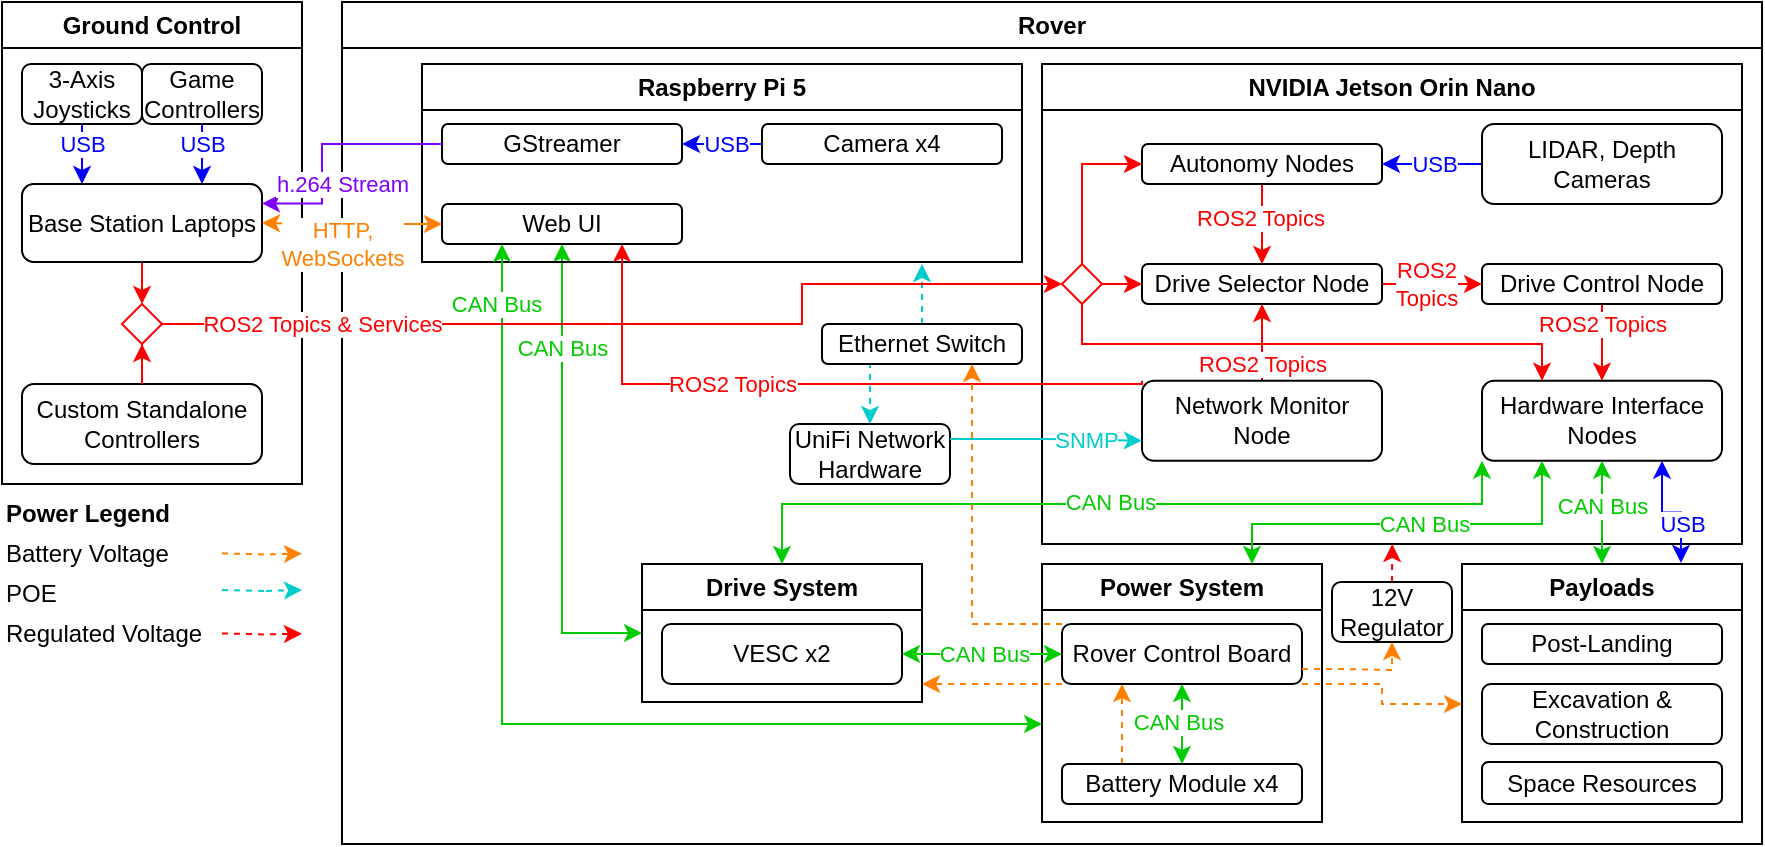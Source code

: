 <mxfile version="24.4.8" type="device">
  <diagram name="Page-1" id="TC3R0uA4zzpcYG8T6P_T">
    <mxGraphModel dx="1858" dy="1235" grid="1" gridSize="10" guides="1" tooltips="1" connect="1" arrows="1" fold="1" page="1" pageScale="1" pageWidth="1169" pageHeight="827" math="0" shadow="0">
      <root>
        <mxCell id="0" />
        <mxCell id="1" parent="0" />
        <mxCell id="zTcakoMdMPtZfQ8SbaZs-22" value="Rover" style="swimlane;whiteSpace=wrap;html=1;" parent="1" vertex="1">
          <mxGeometry x="180" y="10" width="710" height="421" as="geometry" />
        </mxCell>
        <mxCell id="zvgcgGvBKiaKMt995VTI-9" style="edgeStyle=orthogonalEdgeStyle;rounded=0;orthogonalLoop=1;jettySize=auto;html=1;exitX=0;exitY=0.5;exitDx=0;exitDy=0;entryX=0.5;entryY=1;entryDx=0;entryDy=0;strokeColor=#00CC00;align=center;verticalAlign=middle;fontFamily=Helvetica;fontSize=11;fontColor=default;labelBackgroundColor=default;endArrow=classic;startArrow=classic;startFill=1;" parent="zTcakoMdMPtZfQ8SbaZs-22" source="zTcakoMdMPtZfQ8SbaZs-34" target="zTcakoMdMPtZfQ8SbaZs-85" edge="1">
          <mxGeometry relative="1" as="geometry" />
        </mxCell>
        <mxCell id="zvgcgGvBKiaKMt995VTI-15" value="CAN Bus" style="edgeLabel;html=1;align=center;verticalAlign=middle;resizable=0;points=[];fontFamily=Helvetica;fontSize=11;fontColor=#00CC00;labelBackgroundColor=default;" parent="zvgcgGvBKiaKMt995VTI-9" vertex="1" connectable="0">
          <mxGeometry x="-0.029" y="1" relative="1" as="geometry">
            <mxPoint x="1" y="-69" as="offset" />
          </mxGeometry>
        </mxCell>
        <mxCell id="zTcakoMdMPtZfQ8SbaZs-34" value="Drive System" style="swimlane;whiteSpace=wrap;html=1;" parent="zTcakoMdMPtZfQ8SbaZs-22" vertex="1">
          <mxGeometry x="150" y="281" width="140" height="69" as="geometry" />
        </mxCell>
        <mxCell id="zTcakoMdMPtZfQ8SbaZs-35" value="VESC x2" style="rounded=1;whiteSpace=wrap;html=1;" parent="zTcakoMdMPtZfQ8SbaZs-34" vertex="1">
          <mxGeometry x="10" y="30" width="120" height="30" as="geometry" />
        </mxCell>
        <mxCell id="zTcakoMdMPtZfQ8SbaZs-11" value="NVIDIA Jetson Orin Nano" style="swimlane;whiteSpace=wrap;html=1;" parent="zTcakoMdMPtZfQ8SbaZs-22" vertex="1">
          <mxGeometry x="350" y="31" width="350" height="240" as="geometry" />
        </mxCell>
        <mxCell id="zTcakoMdMPtZfQ8SbaZs-61" value="Hardware Interface Nodes" style="rounded=1;whiteSpace=wrap;html=1;" parent="zTcakoMdMPtZfQ8SbaZs-11" vertex="1">
          <mxGeometry x="220" y="158.35" width="120" height="40" as="geometry" />
        </mxCell>
        <mxCell id="zTcakoMdMPtZfQ8SbaZs-66" style="edgeStyle=orthogonalEdgeStyle;rounded=0;orthogonalLoop=1;jettySize=auto;html=1;exitX=0.5;exitY=1;exitDx=0;exitDy=0;entryX=0.5;entryY=0;entryDx=0;entryDy=0;strokeColor=#FF0000;" parent="zTcakoMdMPtZfQ8SbaZs-11" source="zTcakoMdMPtZfQ8SbaZs-63" target="zTcakoMdMPtZfQ8SbaZs-61" edge="1">
          <mxGeometry relative="1" as="geometry" />
        </mxCell>
        <mxCell id="zTcakoMdMPtZfQ8SbaZs-67" value="ROS2 Topics" style="edgeLabel;html=1;align=center;verticalAlign=middle;resizable=0;points=[];fontColor=#FF0000;" parent="zTcakoMdMPtZfQ8SbaZs-66" vertex="1" connectable="0">
          <mxGeometry x="-0.227" y="-1" relative="1" as="geometry">
            <mxPoint x="1" y="-5" as="offset" />
          </mxGeometry>
        </mxCell>
        <mxCell id="zTcakoMdMPtZfQ8SbaZs-63" value="Drive Control Node" style="rounded=1;whiteSpace=wrap;html=1;" parent="zTcakoMdMPtZfQ8SbaZs-11" vertex="1">
          <mxGeometry x="220" y="100" width="120" height="20" as="geometry" />
        </mxCell>
        <mxCell id="zTcakoMdMPtZfQ8SbaZs-83" style="edgeStyle=orthogonalEdgeStyle;rounded=0;orthogonalLoop=1;jettySize=auto;html=1;strokeColor=#FF0000;" parent="zTcakoMdMPtZfQ8SbaZs-11" source="zTcakoMdMPtZfQ8SbaZs-65" target="zTcakoMdMPtZfQ8SbaZs-63" edge="1">
          <mxGeometry relative="1" as="geometry" />
        </mxCell>
        <mxCell id="zTcakoMdMPtZfQ8SbaZs-84" value="ROS2&lt;div&gt;Topics&lt;/div&gt;" style="edgeLabel;html=1;align=center;verticalAlign=middle;resizable=0;points=[];fontColor=#FF0000;" parent="zTcakoMdMPtZfQ8SbaZs-83" vertex="1" connectable="0">
          <mxGeometry relative="1" as="geometry">
            <mxPoint x="-3" as="offset" />
          </mxGeometry>
        </mxCell>
        <mxCell id="zTcakoMdMPtZfQ8SbaZs-65" value="Drive Selector Node" style="rounded=1;whiteSpace=wrap;html=1;" parent="zTcakoMdMPtZfQ8SbaZs-11" vertex="1">
          <mxGeometry x="50" y="100" width="120" height="20" as="geometry" />
        </mxCell>
        <mxCell id="zTcakoMdMPtZfQ8SbaZs-70" style="edgeStyle=orthogonalEdgeStyle;rounded=0;orthogonalLoop=1;jettySize=auto;html=1;exitX=0.5;exitY=0;exitDx=0;exitDy=0;entryX=0.5;entryY=1;entryDx=0;entryDy=0;strokeColor=#FF0000;" parent="zTcakoMdMPtZfQ8SbaZs-11" source="zTcakoMdMPtZfQ8SbaZs-69" target="zTcakoMdMPtZfQ8SbaZs-65" edge="1">
          <mxGeometry relative="1" as="geometry" />
        </mxCell>
        <mxCell id="zTcakoMdMPtZfQ8SbaZs-73" value="ROS2 Topics" style="edgeLabel;html=1;align=center;verticalAlign=middle;resizable=0;points=[];fontColor=#FF0000;" parent="zTcakoMdMPtZfQ8SbaZs-70" vertex="1" connectable="0">
          <mxGeometry x="-0.151" relative="1" as="geometry">
            <mxPoint y="8" as="offset" />
          </mxGeometry>
        </mxCell>
        <mxCell id="zTcakoMdMPtZfQ8SbaZs-69" value="Network Monitor Node" style="rounded=1;whiteSpace=wrap;html=1;" parent="zTcakoMdMPtZfQ8SbaZs-11" vertex="1">
          <mxGeometry x="50" y="158.35" width="120" height="40" as="geometry" />
        </mxCell>
        <mxCell id="zTcakoMdMPtZfQ8SbaZs-94" style="edgeStyle=orthogonalEdgeStyle;rounded=0;orthogonalLoop=1;jettySize=auto;html=1;exitX=0.5;exitY=1;exitDx=0;exitDy=0;entryX=0.5;entryY=0;entryDx=0;entryDy=0;strokeColor=#FF0000;" parent="zTcakoMdMPtZfQ8SbaZs-11" source="zTcakoMdMPtZfQ8SbaZs-93" target="zTcakoMdMPtZfQ8SbaZs-65" edge="1">
          <mxGeometry relative="1" as="geometry" />
        </mxCell>
        <mxCell id="zTcakoMdMPtZfQ8SbaZs-95" value="ROS2 Topics" style="edgeLabel;html=1;align=center;verticalAlign=middle;resizable=0;points=[];fontColor=#FF0000;" parent="zTcakoMdMPtZfQ8SbaZs-94" vertex="1" connectable="0">
          <mxGeometry x="-0.147" y="-1" relative="1" as="geometry">
            <mxPoint as="offset" />
          </mxGeometry>
        </mxCell>
        <mxCell id="zTcakoMdMPtZfQ8SbaZs-93" value="Autonomy Nodes" style="rounded=1;whiteSpace=wrap;html=1;" parent="zTcakoMdMPtZfQ8SbaZs-11" vertex="1">
          <mxGeometry x="50" y="40" width="120" height="20" as="geometry" />
        </mxCell>
        <mxCell id="zTcakoMdMPtZfQ8SbaZs-118" style="edgeStyle=orthogonalEdgeStyle;rounded=0;orthogonalLoop=1;jettySize=auto;html=1;entryX=1;entryY=0.5;entryDx=0;entryDy=0;strokeColor=#0000FF;" parent="zTcakoMdMPtZfQ8SbaZs-11" source="zTcakoMdMPtZfQ8SbaZs-117" target="zTcakoMdMPtZfQ8SbaZs-93" edge="1">
          <mxGeometry relative="1" as="geometry" />
        </mxCell>
        <mxCell id="zTcakoMdMPtZfQ8SbaZs-119" value="USB" style="edgeLabel;html=1;align=center;verticalAlign=middle;resizable=0;points=[];fontColor=#0000FF;" parent="zTcakoMdMPtZfQ8SbaZs-118" vertex="1" connectable="0">
          <mxGeometry x="-0.03" relative="1" as="geometry">
            <mxPoint as="offset" />
          </mxGeometry>
        </mxCell>
        <mxCell id="zTcakoMdMPtZfQ8SbaZs-117" value="LIDAR, Depth Cameras" style="rounded=1;whiteSpace=wrap;html=1;" parent="zTcakoMdMPtZfQ8SbaZs-11" vertex="1">
          <mxGeometry x="220" y="30" width="120" height="40" as="geometry" />
        </mxCell>
        <mxCell id="zTcakoMdMPtZfQ8SbaZs-121" style="edgeStyle=orthogonalEdgeStyle;rounded=0;orthogonalLoop=1;jettySize=auto;html=1;exitX=0.5;exitY=0;exitDx=0;exitDy=0;entryX=0;entryY=0.5;entryDx=0;entryDy=0;strokeColor=#FF0000;" parent="zTcakoMdMPtZfQ8SbaZs-11" source="zTcakoMdMPtZfQ8SbaZs-120" target="zTcakoMdMPtZfQ8SbaZs-93" edge="1">
          <mxGeometry relative="1" as="geometry" />
        </mxCell>
        <mxCell id="zTcakoMdMPtZfQ8SbaZs-123" style="edgeStyle=orthogonalEdgeStyle;rounded=0;orthogonalLoop=1;jettySize=auto;html=1;exitX=1;exitY=0.5;exitDx=0;exitDy=0;entryX=0;entryY=0.5;entryDx=0;entryDy=0;strokeColor=#FF0000;" parent="zTcakoMdMPtZfQ8SbaZs-11" source="zTcakoMdMPtZfQ8SbaZs-120" target="zTcakoMdMPtZfQ8SbaZs-65" edge="1">
          <mxGeometry relative="1" as="geometry" />
        </mxCell>
        <mxCell id="zTcakoMdMPtZfQ8SbaZs-124" style="edgeStyle=orthogonalEdgeStyle;rounded=0;orthogonalLoop=1;jettySize=auto;html=1;exitX=0.5;exitY=1;exitDx=0;exitDy=0;entryX=0.25;entryY=0;entryDx=0;entryDy=0;strokeColor=#FF0000;" parent="zTcakoMdMPtZfQ8SbaZs-11" source="zTcakoMdMPtZfQ8SbaZs-120" target="zTcakoMdMPtZfQ8SbaZs-61" edge="1">
          <mxGeometry relative="1" as="geometry">
            <Array as="points">
              <mxPoint x="20" y="140" />
              <mxPoint x="250" y="140" />
            </Array>
          </mxGeometry>
        </mxCell>
        <mxCell id="zTcakoMdMPtZfQ8SbaZs-120" value="" style="rhombus;whiteSpace=wrap;html=1;strokeColor=#FF0000;" parent="zTcakoMdMPtZfQ8SbaZs-11" vertex="1">
          <mxGeometry x="10" y="100" width="20" height="20" as="geometry" />
        </mxCell>
        <mxCell id="zTcakoMdMPtZfQ8SbaZs-13" value="Raspberry Pi 5" style="swimlane;whiteSpace=wrap;html=1;" parent="zTcakoMdMPtZfQ8SbaZs-22" vertex="1">
          <mxGeometry x="40" y="31" width="300" height="99" as="geometry" />
        </mxCell>
        <mxCell id="zTcakoMdMPtZfQ8SbaZs-44" value="GStreamer" style="rounded=1;whiteSpace=wrap;html=1;" parent="zTcakoMdMPtZfQ8SbaZs-13" vertex="1">
          <mxGeometry x="10" y="30" width="120" height="20" as="geometry" />
        </mxCell>
        <mxCell id="zTcakoMdMPtZfQ8SbaZs-46" style="edgeStyle=orthogonalEdgeStyle;rounded=0;orthogonalLoop=1;jettySize=auto;html=1;strokeColor=#0000FF;" parent="zTcakoMdMPtZfQ8SbaZs-13" source="zTcakoMdMPtZfQ8SbaZs-45" target="zTcakoMdMPtZfQ8SbaZs-44" edge="1">
          <mxGeometry relative="1" as="geometry">
            <Array as="points" />
          </mxGeometry>
        </mxCell>
        <mxCell id="zTcakoMdMPtZfQ8SbaZs-47" value="USB" style="edgeLabel;html=1;align=center;verticalAlign=middle;resizable=0;points=[];fontColor=#0000FF;" parent="zTcakoMdMPtZfQ8SbaZs-46" vertex="1" connectable="0">
          <mxGeometry x="-0.156" y="-1" relative="1" as="geometry">
            <mxPoint x="-1" y="1" as="offset" />
          </mxGeometry>
        </mxCell>
        <mxCell id="zTcakoMdMPtZfQ8SbaZs-45" value="Camera x4" style="rounded=1;whiteSpace=wrap;html=1;" parent="zTcakoMdMPtZfQ8SbaZs-13" vertex="1">
          <mxGeometry x="170" y="30" width="120" height="20" as="geometry" />
        </mxCell>
        <mxCell id="zTcakoMdMPtZfQ8SbaZs-85" value="Web UI" style="rounded=1;whiteSpace=wrap;html=1;" parent="zTcakoMdMPtZfQ8SbaZs-13" vertex="1">
          <mxGeometry x="10" y="70" width="120" height="20" as="geometry" />
        </mxCell>
        <mxCell id="zTcakoMdMPtZfQ8SbaZs-75" value="UniFi Network Hardware" style="rounded=1;whiteSpace=wrap;html=1;" parent="zTcakoMdMPtZfQ8SbaZs-22" vertex="1">
          <mxGeometry x="224" y="211" width="80" height="30" as="geometry" />
        </mxCell>
        <mxCell id="zTcakoMdMPtZfQ8SbaZs-76" style="edgeStyle=orthogonalEdgeStyle;rounded=0;orthogonalLoop=1;jettySize=auto;html=1;exitX=1;exitY=0.25;exitDx=0;exitDy=0;entryX=0;entryY=0.75;entryDx=0;entryDy=0;strokeColor=#00CCCC;" parent="zTcakoMdMPtZfQ8SbaZs-22" source="zTcakoMdMPtZfQ8SbaZs-75" target="zTcakoMdMPtZfQ8SbaZs-69" edge="1">
          <mxGeometry relative="1" as="geometry" />
        </mxCell>
        <mxCell id="zTcakoMdMPtZfQ8SbaZs-77" value="SNMP" style="edgeLabel;html=1;align=center;verticalAlign=middle;resizable=0;points=[];fontColor=#00CCCC;" parent="zTcakoMdMPtZfQ8SbaZs-76" vertex="1" connectable="0">
          <mxGeometry x="0.038" y="1" relative="1" as="geometry">
            <mxPoint x="18" as="offset" />
          </mxGeometry>
        </mxCell>
        <mxCell id="zTcakoMdMPtZfQ8SbaZs-41" style="edgeStyle=orthogonalEdgeStyle;rounded=0;orthogonalLoop=1;jettySize=auto;html=1;entryX=0.5;entryY=0;entryDx=0;entryDy=0;startArrow=classic;startFill=1;strokeColor=#00CC00;exitX=0;exitY=1;exitDx=0;exitDy=0;" parent="zTcakoMdMPtZfQ8SbaZs-22" source="zTcakoMdMPtZfQ8SbaZs-61" target="zTcakoMdMPtZfQ8SbaZs-34" edge="1">
          <mxGeometry relative="1" as="geometry">
            <mxPoint x="570" y="231" as="sourcePoint" />
            <Array as="points">
              <mxPoint x="570" y="251" />
              <mxPoint x="220" y="251" />
            </Array>
          </mxGeometry>
        </mxCell>
        <mxCell id="zTcakoMdMPtZfQ8SbaZs-42" value="CAN Bus" style="edgeLabel;html=1;align=center;verticalAlign=middle;resizable=0;points=[];fontColor=#00CC00;" parent="zTcakoMdMPtZfQ8SbaZs-41" vertex="1" connectable="0">
          <mxGeometry x="-0.021" y="2" relative="1" as="geometry">
            <mxPoint x="-11" y="-3" as="offset" />
          </mxGeometry>
        </mxCell>
        <mxCell id="zTcakoMdMPtZfQ8SbaZs-25" value="Power System" style="swimlane;whiteSpace=wrap;html=1;" parent="zTcakoMdMPtZfQ8SbaZs-22" vertex="1">
          <mxGeometry x="350" y="281" width="140" height="129" as="geometry" />
        </mxCell>
        <mxCell id="zTcakoMdMPtZfQ8SbaZs-1" value="Rover Control Board" style="rounded=1;whiteSpace=wrap;html=1;" parent="zTcakoMdMPtZfQ8SbaZs-25" vertex="1">
          <mxGeometry x="10" y="30" width="120" height="30" as="geometry" />
        </mxCell>
        <mxCell id="zTcakoMdMPtZfQ8SbaZs-15" style="edgeStyle=orthogonalEdgeStyle;rounded=0;orthogonalLoop=1;jettySize=auto;html=1;startArrow=classic;startFill=1;entryX=0.5;entryY=1;entryDx=0;entryDy=0;exitX=0.5;exitY=0;exitDx=0;exitDy=0;strokeColor=#00CC00;" parent="zTcakoMdMPtZfQ8SbaZs-25" source="zTcakoMdMPtZfQ8SbaZs-14" target="zTcakoMdMPtZfQ8SbaZs-1" edge="1">
          <mxGeometry relative="1" as="geometry">
            <mxPoint y="98.9" as="sourcePoint" />
            <mxPoint x="57" y="49" as="targetPoint" />
          </mxGeometry>
        </mxCell>
        <mxCell id="zTcakoMdMPtZfQ8SbaZs-16" value="CAN Bus" style="edgeLabel;html=1;align=center;verticalAlign=middle;resizable=0;points=[];fontColor=#00CC00;" parent="zTcakoMdMPtZfQ8SbaZs-15" vertex="1" connectable="0">
          <mxGeometry x="-0.021" y="2" relative="1" as="geometry">
            <mxPoint y="-2" as="offset" />
          </mxGeometry>
        </mxCell>
        <mxCell id="UXwV71u_YCG5whgr9GRx-1" style="edgeStyle=orthogonalEdgeStyle;rounded=0;orthogonalLoop=1;jettySize=auto;html=1;exitX=0.25;exitY=0;exitDx=0;exitDy=0;entryX=0.25;entryY=1;entryDx=0;entryDy=0;strokeColor=#FF8000;dashed=1;" parent="zTcakoMdMPtZfQ8SbaZs-25" source="zTcakoMdMPtZfQ8SbaZs-14" target="zTcakoMdMPtZfQ8SbaZs-1" edge="1">
          <mxGeometry relative="1" as="geometry" />
        </mxCell>
        <mxCell id="zTcakoMdMPtZfQ8SbaZs-14" value="Battery Module x4" style="rounded=1;whiteSpace=wrap;html=1;" parent="zTcakoMdMPtZfQ8SbaZs-25" vertex="1">
          <mxGeometry x="10" y="100" width="120" height="20" as="geometry" />
        </mxCell>
        <mxCell id="zTcakoMdMPtZfQ8SbaZs-80" style="edgeStyle=orthogonalEdgeStyle;rounded=0;orthogonalLoop=1;jettySize=auto;html=1;exitX=1;exitY=0.5;exitDx=0;exitDy=0;entryX=0;entryY=0.5;entryDx=0;entryDy=0;startArrow=classic;startFill=1;strokeColor=#00CC00;" parent="zTcakoMdMPtZfQ8SbaZs-22" source="zTcakoMdMPtZfQ8SbaZs-35" target="zTcakoMdMPtZfQ8SbaZs-1" edge="1">
          <mxGeometry relative="1" as="geometry" />
        </mxCell>
        <mxCell id="zTcakoMdMPtZfQ8SbaZs-81" value="CAN Bus" style="edgeLabel;html=1;align=center;verticalAlign=middle;resizable=0;points=[];fontColor=#00CC00;" parent="zTcakoMdMPtZfQ8SbaZs-80" vertex="1" connectable="0">
          <mxGeometry x="0.058" relative="1" as="geometry">
            <mxPoint x="-2" as="offset" />
          </mxGeometry>
        </mxCell>
        <mxCell id="zTcakoMdMPtZfQ8SbaZs-29" style="edgeStyle=orthogonalEdgeStyle;rounded=0;orthogonalLoop=1;jettySize=auto;html=1;exitX=0.75;exitY=0;exitDx=0;exitDy=0;entryX=0.25;entryY=1;entryDx=0;entryDy=0;startArrow=classic;startFill=1;strokeColor=#00CC00;" parent="zTcakoMdMPtZfQ8SbaZs-22" source="zTcakoMdMPtZfQ8SbaZs-25" target="zTcakoMdMPtZfQ8SbaZs-61" edge="1">
          <mxGeometry relative="1" as="geometry">
            <mxPoint x="-34.07" y="391" as="sourcePoint" />
            <Array as="points">
              <mxPoint x="455" y="261" />
              <mxPoint x="600" y="261" />
            </Array>
          </mxGeometry>
        </mxCell>
        <mxCell id="zvgcgGvBKiaKMt995VTI-10" value="CAN Bus" style="edgeLabel;html=1;align=center;verticalAlign=middle;resizable=0;points=[];fontFamily=Helvetica;fontSize=11;fontColor=#00CC00;labelBackgroundColor=default;" parent="zTcakoMdMPtZfQ8SbaZs-29" vertex="1" connectable="0">
          <mxGeometry x="0.072" relative="1" as="geometry">
            <mxPoint as="offset" />
          </mxGeometry>
        </mxCell>
        <mxCell id="zTcakoMdMPtZfQ8SbaZs-106" style="edgeStyle=orthogonalEdgeStyle;rounded=0;orthogonalLoop=1;jettySize=auto;html=1;exitX=0;exitY=0;exitDx=0;exitDy=0;entryX=0.75;entryY=1;entryDx=0;entryDy=0;strokeColor=#FF0000;" parent="zTcakoMdMPtZfQ8SbaZs-22" source="zTcakoMdMPtZfQ8SbaZs-69" target="zTcakoMdMPtZfQ8SbaZs-85" edge="1">
          <mxGeometry relative="1" as="geometry">
            <Array as="points">
              <mxPoint x="400" y="191" />
              <mxPoint x="140" y="191" />
            </Array>
          </mxGeometry>
        </mxCell>
        <mxCell id="zTcakoMdMPtZfQ8SbaZs-107" value="ROS2 Topics" style="edgeLabel;html=1;align=center;verticalAlign=middle;resizable=0;points=[];fontColor=#FF0000;" parent="zTcakoMdMPtZfQ8SbaZs-106" vertex="1" connectable="0">
          <mxGeometry x="-0.211" y="1" relative="1" as="geometry">
            <mxPoint x="-76" y="-1" as="offset" />
          </mxGeometry>
        </mxCell>
        <mxCell id="zvgcgGvBKiaKMt995VTI-5" value="Payloads" style="swimlane;whiteSpace=wrap;html=1;" parent="zTcakoMdMPtZfQ8SbaZs-22" vertex="1">
          <mxGeometry x="560" y="281" width="140" height="129" as="geometry" />
        </mxCell>
        <mxCell id="zvgcgGvBKiaKMt995VTI-11" value="Post-Landing" style="rounded=1;whiteSpace=wrap;html=1;" parent="zvgcgGvBKiaKMt995VTI-5" vertex="1">
          <mxGeometry x="10" y="30" width="120" height="20" as="geometry" />
        </mxCell>
        <mxCell id="zvgcgGvBKiaKMt995VTI-12" value="Excavation &amp;amp; Construction" style="rounded=1;whiteSpace=wrap;html=1;" parent="zvgcgGvBKiaKMt995VTI-5" vertex="1">
          <mxGeometry x="10" y="60" width="120" height="30" as="geometry" />
        </mxCell>
        <mxCell id="zvgcgGvBKiaKMt995VTI-6" value="Space Resources" style="rounded=1;whiteSpace=wrap;html=1;" parent="zvgcgGvBKiaKMt995VTI-5" vertex="1">
          <mxGeometry x="10" y="99" width="120" height="21" as="geometry" />
        </mxCell>
        <mxCell id="zTcakoMdMPtZfQ8SbaZs-113" style="edgeStyle=orthogonalEdgeStyle;rounded=0;orthogonalLoop=1;jettySize=auto;html=1;exitX=0.5;exitY=1;exitDx=0;exitDy=0;entryX=0.5;entryY=0;entryDx=0;entryDy=0;startArrow=classic;startFill=1;strokeColor=#00CC00;" parent="zTcakoMdMPtZfQ8SbaZs-22" source="zTcakoMdMPtZfQ8SbaZs-61" target="zvgcgGvBKiaKMt995VTI-5" edge="1">
          <mxGeometry relative="1" as="geometry">
            <mxPoint x="790" y="341" as="targetPoint" />
          </mxGeometry>
        </mxCell>
        <mxCell id="zTcakoMdMPtZfQ8SbaZs-114" value="CAN Bus" style="edgeLabel;html=1;align=center;verticalAlign=middle;resizable=0;points=[];fontColor=#00CC00;" parent="zTcakoMdMPtZfQ8SbaZs-113" vertex="1" connectable="0">
          <mxGeometry x="-0.183" y="-1" relative="1" as="geometry">
            <mxPoint x="1" y="1" as="offset" />
          </mxGeometry>
        </mxCell>
        <mxCell id="zvgcgGvBKiaKMt995VTI-8" style="edgeStyle=orthogonalEdgeStyle;rounded=0;orthogonalLoop=1;jettySize=auto;html=1;exitX=0.25;exitY=1;exitDx=0;exitDy=0;strokeColor=#00CC00;align=center;verticalAlign=middle;fontFamily=Helvetica;fontSize=11;fontColor=default;labelBackgroundColor=default;endArrow=classic;startArrow=classic;startFill=1;" parent="zTcakoMdMPtZfQ8SbaZs-22" source="zTcakoMdMPtZfQ8SbaZs-85" edge="1">
          <mxGeometry relative="1" as="geometry">
            <mxPoint x="350" y="361" as="targetPoint" />
            <Array as="points">
              <mxPoint x="80" y="361" />
            </Array>
          </mxGeometry>
        </mxCell>
        <mxCell id="zvgcgGvBKiaKMt995VTI-14" value="CAN Bus" style="edgeLabel;html=1;align=center;verticalAlign=middle;resizable=0;points=[];fontFamily=Helvetica;fontSize=11;fontColor=#00CC00;labelBackgroundColor=default;" parent="zvgcgGvBKiaKMt995VTI-8" vertex="1" connectable="0">
          <mxGeometry x="0.435" y="-1" relative="1" as="geometry">
            <mxPoint x="-129" y="-211" as="offset" />
          </mxGeometry>
        </mxCell>
        <mxCell id="zvgcgGvBKiaKMt995VTI-18" style="edgeStyle=orthogonalEdgeStyle;rounded=0;orthogonalLoop=1;jettySize=auto;html=1;exitX=0;exitY=1;exitDx=0;exitDy=0;strokeColor=#FF8000;align=center;verticalAlign=middle;fontFamily=Helvetica;fontSize=11;fontColor=default;labelBackgroundColor=default;endArrow=classic;dashed=1;" parent="zTcakoMdMPtZfQ8SbaZs-22" source="zTcakoMdMPtZfQ8SbaZs-1" edge="1">
          <mxGeometry relative="1" as="geometry">
            <Array as="points">
              <mxPoint x="320" y="341" />
              <mxPoint x="320" y="341" />
            </Array>
            <mxPoint x="290" y="341" as="targetPoint" />
          </mxGeometry>
        </mxCell>
        <mxCell id="zvgcgGvBKiaKMt995VTI-20" style="edgeStyle=orthogonalEdgeStyle;rounded=0;orthogonalLoop=1;jettySize=auto;html=1;exitX=1;exitY=1;exitDx=0;exitDy=0;strokeColor=#FF8000;align=center;verticalAlign=middle;fontFamily=Helvetica;fontSize=11;fontColor=default;labelBackgroundColor=default;endArrow=classic;dashed=1;" parent="zTcakoMdMPtZfQ8SbaZs-22" source="zTcakoMdMPtZfQ8SbaZs-1" edge="1">
          <mxGeometry relative="1" as="geometry">
            <mxPoint x="560" y="351" as="targetPoint" />
            <Array as="points">
              <mxPoint x="520" y="341" />
              <mxPoint x="520" y="351" />
            </Array>
          </mxGeometry>
        </mxCell>
        <mxCell id="zTcakoMdMPtZfQ8SbaZs-115" style="edgeStyle=orthogonalEdgeStyle;rounded=0;orthogonalLoop=1;jettySize=auto;html=1;startArrow=classic;startFill=1;exitX=0.75;exitY=1;exitDx=0;exitDy=0;strokeColor=#0000FF;entryX=0.782;entryY=-0.004;entryDx=0;entryDy=0;entryPerimeter=0;" parent="zTcakoMdMPtZfQ8SbaZs-22" source="zTcakoMdMPtZfQ8SbaZs-61" target="zvgcgGvBKiaKMt995VTI-5" edge="1">
          <mxGeometry relative="1" as="geometry">
            <mxPoint x="507.24" y="391" as="sourcePoint" />
            <mxPoint x="560" y="311" as="targetPoint" />
          </mxGeometry>
        </mxCell>
        <mxCell id="zTcakoMdMPtZfQ8SbaZs-116" value="USB" style="edgeLabel;html=1;align=center;verticalAlign=middle;resizable=0;points=[];fontColor=#0000FF;" parent="zTcakoMdMPtZfQ8SbaZs-115" vertex="1" connectable="0">
          <mxGeometry x="0.228" relative="1" as="geometry">
            <mxPoint y="4" as="offset" />
          </mxGeometry>
        </mxCell>
        <mxCell id="UXwV71u_YCG5whgr9GRx-4" style="edgeStyle=orthogonalEdgeStyle;rounded=0;orthogonalLoop=1;jettySize=auto;html=1;exitX=0.5;exitY=0;exitDx=0;exitDy=0;strokeColor=#00CCCC;dashed=1;" parent="zTcakoMdMPtZfQ8SbaZs-22" source="UXwV71u_YCG5whgr9GRx-3" edge="1">
          <mxGeometry relative="1" as="geometry">
            <mxPoint x="290" y="131" as="targetPoint" />
          </mxGeometry>
        </mxCell>
        <mxCell id="_112tOnurPFSXQd6tCSm-14" style="edgeStyle=orthogonalEdgeStyle;rounded=0;orthogonalLoop=1;jettySize=auto;html=1;exitX=0.25;exitY=1;exitDx=0;exitDy=0;entryX=0.5;entryY=0;entryDx=0;entryDy=0;dashed=1;strokeColor=#00CCCC;" parent="zTcakoMdMPtZfQ8SbaZs-22" source="UXwV71u_YCG5whgr9GRx-3" target="zTcakoMdMPtZfQ8SbaZs-75" edge="1">
          <mxGeometry relative="1" as="geometry" />
        </mxCell>
        <mxCell id="UXwV71u_YCG5whgr9GRx-3" value="Ethernet Switch" style="rounded=1;whiteSpace=wrap;html=1;" parent="zTcakoMdMPtZfQ8SbaZs-22" vertex="1">
          <mxGeometry x="240" y="161" width="100" height="20" as="geometry" />
        </mxCell>
        <mxCell id="_112tOnurPFSXQd6tCSm-1" style="edgeStyle=orthogonalEdgeStyle;rounded=0;orthogonalLoop=1;jettySize=auto;html=1;exitX=0;exitY=0;exitDx=0;exitDy=0;entryX=0.75;entryY=1;entryDx=0;entryDy=0;strokeColor=#FF8000;dashed=1;" parent="zTcakoMdMPtZfQ8SbaZs-22" source="zTcakoMdMPtZfQ8SbaZs-1" target="UXwV71u_YCG5whgr9GRx-3" edge="1">
          <mxGeometry relative="1" as="geometry">
            <Array as="points">
              <mxPoint x="315" y="311" />
            </Array>
          </mxGeometry>
        </mxCell>
        <mxCell id="_112tOnurPFSXQd6tCSm-12" style="edgeStyle=orthogonalEdgeStyle;rounded=0;orthogonalLoop=1;jettySize=auto;html=1;exitX=0.5;exitY=0;exitDx=0;exitDy=0;strokeColor=#FF0000;dashed=1;" parent="zTcakoMdMPtZfQ8SbaZs-22" source="_112tOnurPFSXQd6tCSm-10" edge="1">
          <mxGeometry relative="1" as="geometry">
            <mxPoint x="525.111" y="271" as="targetPoint" />
          </mxGeometry>
        </mxCell>
        <mxCell id="_112tOnurPFSXQd6tCSm-10" value="12V&lt;div&gt;Regulator&lt;/div&gt;" style="rounded=1;whiteSpace=wrap;html=1;" parent="zTcakoMdMPtZfQ8SbaZs-22" vertex="1">
          <mxGeometry x="495" y="290" width="60" height="30" as="geometry" />
        </mxCell>
        <mxCell id="_112tOnurPFSXQd6tCSm-11" style="edgeStyle=orthogonalEdgeStyle;rounded=0;orthogonalLoop=1;jettySize=auto;html=1;exitX=1;exitY=0.75;exitDx=0;exitDy=0;entryX=0.5;entryY=1;entryDx=0;entryDy=0;strokeColor=#FF8000;dashed=1;" parent="zTcakoMdMPtZfQ8SbaZs-22" source="zTcakoMdMPtZfQ8SbaZs-1" target="_112tOnurPFSXQd6tCSm-10" edge="1">
          <mxGeometry relative="1" as="geometry">
            <Array as="points">
              <mxPoint x="500" y="334" />
              <mxPoint x="525" y="334" />
            </Array>
          </mxGeometry>
        </mxCell>
        <mxCell id="zTcakoMdMPtZfQ8SbaZs-23" value="Ground Control" style="swimlane;whiteSpace=wrap;html=1;" parent="1" vertex="1">
          <mxGeometry x="10" y="10" width="150" height="241" as="geometry" />
        </mxCell>
        <mxCell id="zvgcgGvBKiaKMt995VTI-2" style="edgeStyle=orthogonalEdgeStyle;rounded=0;orthogonalLoop=1;jettySize=auto;html=1;entryX=0.5;entryY=0;entryDx=0;entryDy=0;strokeColor=#FF0000;align=center;verticalAlign=middle;fontFamily=Helvetica;fontSize=11;fontColor=default;labelBackgroundColor=default;endArrow=classic;" parent="zTcakoMdMPtZfQ8SbaZs-23" source="zTcakoMdMPtZfQ8SbaZs-43" target="zvgcgGvBKiaKMt995VTI-1" edge="1">
          <mxGeometry relative="1" as="geometry" />
        </mxCell>
        <mxCell id="zTcakoMdMPtZfQ8SbaZs-43" value="Base Station Laptops" style="rounded=1;whiteSpace=wrap;html=1;" parent="zTcakoMdMPtZfQ8SbaZs-23" vertex="1">
          <mxGeometry x="10" y="91" width="120" height="39" as="geometry" />
        </mxCell>
        <mxCell id="zTcakoMdMPtZfQ8SbaZs-55" style="edgeStyle=orthogonalEdgeStyle;rounded=0;orthogonalLoop=1;jettySize=auto;html=1;entryX=0.25;entryY=0;entryDx=0;entryDy=0;strokeColor=#0000FF;" parent="zTcakoMdMPtZfQ8SbaZs-23" source="zTcakoMdMPtZfQ8SbaZs-53" target="zTcakoMdMPtZfQ8SbaZs-43" edge="1">
          <mxGeometry relative="1" as="geometry" />
        </mxCell>
        <mxCell id="zTcakoMdMPtZfQ8SbaZs-57" value="USB" style="edgeLabel;html=1;align=center;verticalAlign=middle;resizable=0;points=[];fontColor=#0000FF;" parent="zTcakoMdMPtZfQ8SbaZs-55" vertex="1" connectable="0">
          <mxGeometry x="-0.278" relative="1" as="geometry">
            <mxPoint y="-8" as="offset" />
          </mxGeometry>
        </mxCell>
        <mxCell id="zTcakoMdMPtZfQ8SbaZs-53" value="3-Axis Joysticks" style="rounded=1;whiteSpace=wrap;html=1;" parent="zTcakoMdMPtZfQ8SbaZs-23" vertex="1">
          <mxGeometry x="10" y="31" width="60" height="30" as="geometry" />
        </mxCell>
        <mxCell id="zTcakoMdMPtZfQ8SbaZs-56" style="edgeStyle=orthogonalEdgeStyle;rounded=0;orthogonalLoop=1;jettySize=auto;html=1;strokeColor=#0000FF;" parent="zTcakoMdMPtZfQ8SbaZs-23" source="zTcakoMdMPtZfQ8SbaZs-54" edge="1">
          <mxGeometry relative="1" as="geometry">
            <mxPoint x="100" y="91" as="targetPoint" />
          </mxGeometry>
        </mxCell>
        <mxCell id="zTcakoMdMPtZfQ8SbaZs-58" value="USB" style="edgeLabel;html=1;align=center;verticalAlign=middle;resizable=0;points=[];fontColor=#0000FF;" parent="zTcakoMdMPtZfQ8SbaZs-56" vertex="1" connectable="0">
          <mxGeometry x="-0.083" relative="1" as="geometry">
            <mxPoint y="-4" as="offset" />
          </mxGeometry>
        </mxCell>
        <mxCell id="zTcakoMdMPtZfQ8SbaZs-54" value="Game Controllers" style="rounded=1;whiteSpace=wrap;html=1;" parent="zTcakoMdMPtZfQ8SbaZs-23" vertex="1">
          <mxGeometry x="70" y="31" width="60" height="30" as="geometry" />
        </mxCell>
        <mxCell id="zTcakoMdMPtZfQ8SbaZs-125" value="Custom Standalone Controllers" style="rounded=1;whiteSpace=wrap;html=1;" parent="zTcakoMdMPtZfQ8SbaZs-23" vertex="1">
          <mxGeometry x="10" y="191" width="120" height="40" as="geometry" />
        </mxCell>
        <mxCell id="zvgcgGvBKiaKMt995VTI-1" value="" style="rhombus;whiteSpace=wrap;html=1;strokeColor=#FF0000;" parent="zTcakoMdMPtZfQ8SbaZs-23" vertex="1">
          <mxGeometry x="60" y="151" width="20" height="20" as="geometry" />
        </mxCell>
        <mxCell id="zvgcgGvBKiaKMt995VTI-3" style="edgeStyle=orthogonalEdgeStyle;rounded=0;orthogonalLoop=1;jettySize=auto;html=1;entryX=0.5;entryY=1;entryDx=0;entryDy=0;strokeColor=#FF0000;align=center;verticalAlign=middle;fontFamily=Helvetica;fontSize=11;fontColor=default;labelBackgroundColor=default;endArrow=classic;" parent="zTcakoMdMPtZfQ8SbaZs-23" source="zTcakoMdMPtZfQ8SbaZs-125" target="zvgcgGvBKiaKMt995VTI-1" edge="1">
          <mxGeometry relative="1" as="geometry" />
        </mxCell>
        <mxCell id="zTcakoMdMPtZfQ8SbaZs-48" style="edgeStyle=orthogonalEdgeStyle;rounded=0;orthogonalLoop=1;jettySize=auto;html=1;exitX=0;exitY=0.5;exitDx=0;exitDy=0;entryX=1;entryY=0.25;entryDx=0;entryDy=0;fontColor=#FF0000;strokeColor=#7F00FF;" parent="1" source="zTcakoMdMPtZfQ8SbaZs-44" target="zTcakoMdMPtZfQ8SbaZs-43" edge="1">
          <mxGeometry relative="1" as="geometry">
            <mxPoint x="440" y="101" as="targetPoint" />
            <Array as="points">
              <mxPoint x="170" y="81" />
              <mxPoint x="170" y="111" />
            </Array>
          </mxGeometry>
        </mxCell>
        <mxCell id="zTcakoMdMPtZfQ8SbaZs-49" value="h.264 Stream" style="edgeLabel;html=1;align=center;verticalAlign=middle;resizable=0;points=[];fontColor=#7F00FF;" parent="zTcakoMdMPtZfQ8SbaZs-48" vertex="1" connectable="0">
          <mxGeometry x="-0.109" y="1" relative="1" as="geometry">
            <mxPoint x="3" y="19" as="offset" />
          </mxGeometry>
        </mxCell>
        <mxCell id="zTcakoMdMPtZfQ8SbaZs-62" style="edgeStyle=orthogonalEdgeStyle;rounded=0;orthogonalLoop=1;jettySize=auto;html=1;entryX=0;entryY=0.5;entryDx=0;entryDy=0;exitX=1;exitY=0.5;exitDx=0;exitDy=0;strokeColor=#FF0000;" parent="1" source="zvgcgGvBKiaKMt995VTI-1" target="zTcakoMdMPtZfQ8SbaZs-120" edge="1">
          <mxGeometry relative="1" as="geometry">
            <mxPoint x="550" y="151" as="targetPoint" />
            <Array as="points">
              <mxPoint x="410" y="171" />
              <mxPoint x="410" y="151" />
            </Array>
            <mxPoint x="150" y="151" as="sourcePoint" />
          </mxGeometry>
        </mxCell>
        <mxCell id="zTcakoMdMPtZfQ8SbaZs-71" value="ROS2 Topics &amp;amp; Services" style="edgeLabel;html=1;align=center;verticalAlign=middle;resizable=0;points=[];fontColor=#FF0000;" parent="zTcakoMdMPtZfQ8SbaZs-62" vertex="1" connectable="0">
          <mxGeometry x="0.82" y="-1" relative="1" as="geometry">
            <mxPoint x="-328" y="19" as="offset" />
          </mxGeometry>
        </mxCell>
        <mxCell id="zTcakoMdMPtZfQ8SbaZs-90" style="edgeStyle=orthogonalEdgeStyle;rounded=0;orthogonalLoop=1;jettySize=auto;html=1;exitX=0;exitY=0.5;exitDx=0;exitDy=0;entryX=1;entryY=0.5;entryDx=0;entryDy=0;startArrow=classic;startFill=1;strokeColor=#FF8000;" parent="1" source="zTcakoMdMPtZfQ8SbaZs-85" target="zTcakoMdMPtZfQ8SbaZs-43" edge="1">
          <mxGeometry relative="1" as="geometry" />
        </mxCell>
        <mxCell id="zTcakoMdMPtZfQ8SbaZs-91" value="HTTP,&lt;div&gt;WebSockets&lt;/div&gt;" style="edgeLabel;html=1;align=center;verticalAlign=middle;resizable=0;points=[];fontColor=#FF8000;" parent="zTcakoMdMPtZfQ8SbaZs-90" vertex="1" connectable="0">
          <mxGeometry x="0.335" y="-2" relative="1" as="geometry">
            <mxPoint x="10" y="12" as="offset" />
          </mxGeometry>
        </mxCell>
        <mxCell id="_112tOnurPFSXQd6tCSm-3" style="edgeStyle=orthogonalEdgeStyle;rounded=0;orthogonalLoop=1;jettySize=auto;html=1;exitX=0.25;exitY=0;exitDx=0;exitDy=0;strokeColor=#FF8000;dashed=1;" parent="1" edge="1">
          <mxGeometry relative="1" as="geometry">
            <mxPoint x="120" y="285.67" as="sourcePoint" />
            <mxPoint x="160" y="285.84" as="targetPoint" />
          </mxGeometry>
        </mxCell>
        <mxCell id="_112tOnurPFSXQd6tCSm-4" value="Battery Voltage" style="text;html=1;align=left;verticalAlign=middle;resizable=0;points=[];autosize=1;strokeColor=none;fillColor=none;" parent="1" vertex="1">
          <mxGeometry x="10" y="271" width="100" height="30" as="geometry" />
        </mxCell>
        <mxCell id="_112tOnurPFSXQd6tCSm-5" value="POE" style="text;html=1;align=left;verticalAlign=middle;resizable=0;points=[];autosize=1;strokeColor=none;fillColor=none;" parent="1" vertex="1">
          <mxGeometry x="10" y="291" width="50" height="30" as="geometry" />
        </mxCell>
        <mxCell id="_112tOnurPFSXQd6tCSm-6" value="Regulated Voltage" style="text;html=1;align=left;verticalAlign=middle;resizable=0;points=[];autosize=1;strokeColor=none;fillColor=none;" parent="1" vertex="1">
          <mxGeometry x="10" y="311" width="120" height="30" as="geometry" />
        </mxCell>
        <mxCell id="_112tOnurPFSXQd6tCSm-7" style="edgeStyle=orthogonalEdgeStyle;rounded=0;orthogonalLoop=1;jettySize=auto;html=1;exitX=0.25;exitY=0;exitDx=0;exitDy=0;strokeColor=#00CCCC;dashed=1;" parent="1" edge="1">
          <mxGeometry relative="1" as="geometry">
            <mxPoint x="120" y="304" as="sourcePoint" />
            <mxPoint x="160" y="304" as="targetPoint" />
          </mxGeometry>
        </mxCell>
        <mxCell id="_112tOnurPFSXQd6tCSm-8" style="edgeStyle=orthogonalEdgeStyle;rounded=0;orthogonalLoop=1;jettySize=auto;html=1;exitX=0.25;exitY=0;exitDx=0;exitDy=0;strokeColor=#FF0000;dashed=1;" parent="1" edge="1">
          <mxGeometry relative="1" as="geometry">
            <mxPoint x="120" y="325.69" as="sourcePoint" />
            <mxPoint x="160" y="325.86" as="targetPoint" />
          </mxGeometry>
        </mxCell>
        <mxCell id="_112tOnurPFSXQd6tCSm-9" value="&lt;b&gt;Power Legend&lt;/b&gt;" style="text;html=1;align=left;verticalAlign=middle;resizable=0;points=[];autosize=1;strokeColor=none;fillColor=none;" parent="1" vertex="1">
          <mxGeometry x="10" y="251" width="110" height="30" as="geometry" />
        </mxCell>
      </root>
    </mxGraphModel>
  </diagram>
</mxfile>
